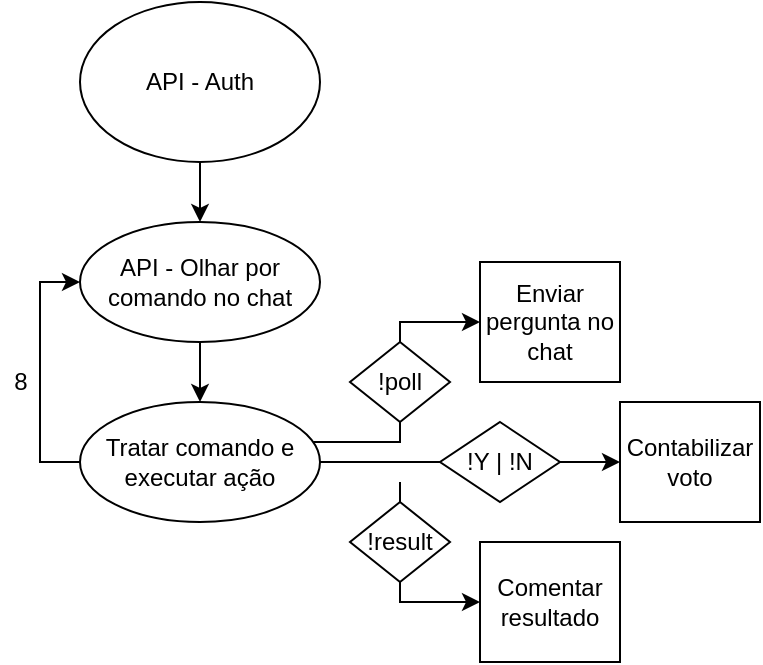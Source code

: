 <mxfile version="19.0.3" type="device"><diagram id="prtHgNgQTEPvFCAcTncT" name="Page-1"><mxGraphModel dx="868" dy="445" grid="1" gridSize="10" guides="1" tooltips="1" connect="1" arrows="1" fold="1" page="1" pageScale="1" pageWidth="827" pageHeight="1169" math="0" shadow="0"><root><mxCell id="0"/><mxCell id="1" parent="0"/><mxCell id="KrQqNfyBD_qNBgerf7cM-3" value="" style="edgeStyle=orthogonalEdgeStyle;rounded=0;orthogonalLoop=1;jettySize=auto;html=1;" edge="1" parent="1" source="KrQqNfyBD_qNBgerf7cM-1" target="KrQqNfyBD_qNBgerf7cM-2"><mxGeometry relative="1" as="geometry"/></mxCell><mxCell id="KrQqNfyBD_qNBgerf7cM-1" value="API - Auth" style="ellipse;whiteSpace=wrap;html=1;" vertex="1" parent="1"><mxGeometry x="360" y="60" width="120" height="80" as="geometry"/></mxCell><mxCell id="KrQqNfyBD_qNBgerf7cM-5" value="" style="edgeStyle=orthogonalEdgeStyle;rounded=0;orthogonalLoop=1;jettySize=auto;html=1;" edge="1" parent="1" source="KrQqNfyBD_qNBgerf7cM-2" target="KrQqNfyBD_qNBgerf7cM-4"><mxGeometry relative="1" as="geometry"/></mxCell><mxCell id="KrQqNfyBD_qNBgerf7cM-2" value="API - Olhar por comando no chat" style="ellipse;whiteSpace=wrap;html=1;" vertex="1" parent="1"><mxGeometry x="360" y="170" width="120" height="60" as="geometry"/></mxCell><mxCell id="KrQqNfyBD_qNBgerf7cM-7" value="" style="edgeStyle=orthogonalEdgeStyle;rounded=0;orthogonalLoop=1;jettySize=auto;html=1;entryX=0;entryY=0.5;entryDx=0;entryDy=0;" edge="1" parent="1" target="KrQqNfyBD_qNBgerf7cM-24"><mxGeometry relative="1" as="geometry"><mxPoint x="480" y="290" as="sourcePoint"/><mxPoint x="420" y="350" as="targetPoint"/><Array as="points"><mxPoint x="540" y="290"/><mxPoint x="540" y="290"/></Array></mxGeometry></mxCell><mxCell id="KrQqNfyBD_qNBgerf7cM-13" value="" style="edgeStyle=orthogonalEdgeStyle;rounded=0;orthogonalLoop=1;jettySize=auto;html=1;" edge="1" parent="1" source="KrQqNfyBD_qNBgerf7cM-4" target="KrQqNfyBD_qNBgerf7cM-12"><mxGeometry relative="1" as="geometry"><Array as="points"><mxPoint x="520" y="280"/><mxPoint x="520" y="220"/></Array></mxGeometry></mxCell><mxCell id="KrQqNfyBD_qNBgerf7cM-25" style="edgeStyle=orthogonalEdgeStyle;rounded=0;orthogonalLoop=1;jettySize=auto;html=1;entryX=0;entryY=0.5;entryDx=0;entryDy=0;startArrow=none;" edge="1" parent="1" source="KrQqNfyBD_qNBgerf7cM-30" target="KrQqNfyBD_qNBgerf7cM-14"><mxGeometry relative="1" as="geometry"><mxPoint x="470" y="300" as="sourcePoint"/><Array as="points"><mxPoint x="520" y="300"/><mxPoint x="520" y="360"/></Array></mxGeometry></mxCell><mxCell id="KrQqNfyBD_qNBgerf7cM-26" style="edgeStyle=orthogonalEdgeStyle;rounded=0;orthogonalLoop=1;jettySize=auto;html=1;entryX=0;entryY=0.5;entryDx=0;entryDy=0;" edge="1" parent="1" source="KrQqNfyBD_qNBgerf7cM-4" target="KrQqNfyBD_qNBgerf7cM-2"><mxGeometry relative="1" as="geometry"><mxPoint x="350" y="200" as="targetPoint"/><Array as="points"><mxPoint x="340" y="290"/><mxPoint x="340" y="200"/></Array></mxGeometry></mxCell><mxCell id="KrQqNfyBD_qNBgerf7cM-4" value="Tratar comando e executar ação" style="ellipse;whiteSpace=wrap;html=1;" vertex="1" parent="1"><mxGeometry x="360" y="260" width="120" height="60" as="geometry"/></mxCell><mxCell id="KrQqNfyBD_qNBgerf7cM-12" value="Enviar pergunta no chat" style="whiteSpace=wrap;html=1;" vertex="1" parent="1"><mxGeometry x="560" y="190" width="70" height="60" as="geometry"/></mxCell><mxCell id="KrQqNfyBD_qNBgerf7cM-14" value="Comentar resultado" style="whiteSpace=wrap;html=1;" vertex="1" parent="1"><mxGeometry x="560" y="330" width="70" height="60" as="geometry"/></mxCell><mxCell id="KrQqNfyBD_qNBgerf7cM-24" value="Contabilizar voto" style="whiteSpace=wrap;html=1;" vertex="1" parent="1"><mxGeometry x="630" y="260" width="70" height="60" as="geometry"/></mxCell><mxCell id="KrQqNfyBD_qNBgerf7cM-27" value="8" style="text;html=1;align=center;verticalAlign=middle;resizable=0;points=[];autosize=1;strokeColor=none;fillColor=none;" vertex="1" parent="1"><mxGeometry x="320" y="240" width="20" height="20" as="geometry"/></mxCell><mxCell id="KrQqNfyBD_qNBgerf7cM-28" value="!Y | !N" style="rhombus;whiteSpace=wrap;html=1;" vertex="1" parent="1"><mxGeometry x="540" y="270" width="60" height="40" as="geometry"/></mxCell><mxCell id="KrQqNfyBD_qNBgerf7cM-29" value="!poll" style="rhombus;whiteSpace=wrap;html=1;" vertex="1" parent="1"><mxGeometry x="495" y="230" width="50" height="40" as="geometry"/></mxCell><mxCell id="KrQqNfyBD_qNBgerf7cM-30" value="!result" style="rhombus;whiteSpace=wrap;html=1;" vertex="1" parent="1"><mxGeometry x="495" y="310" width="50" height="40" as="geometry"/></mxCell></root></mxGraphModel></diagram></mxfile>